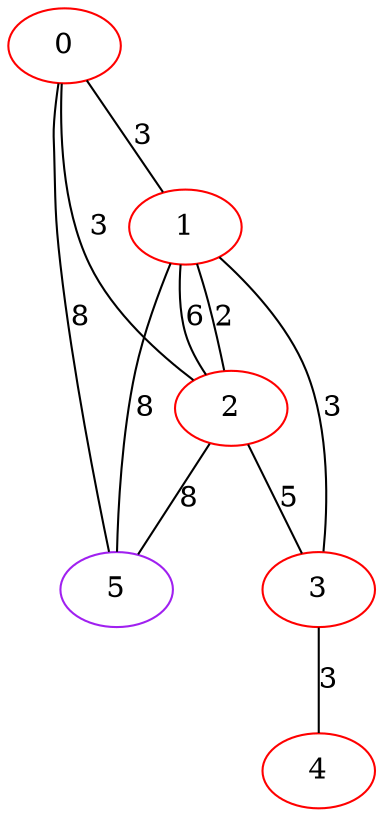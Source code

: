 graph "" {
0 [color=red, weight=1];
1 [color=red, weight=1];
2 [color=red, weight=1];
3 [color=red, weight=1];
4 [color=red, weight=1];
5 [color=purple, weight=4];
0 -- 1  [key=0, label=3];
0 -- 2  [key=0, label=3];
0 -- 5  [key=0, label=8];
1 -- 2  [key=0, label=2];
1 -- 2  [key=1, label=6];
1 -- 3  [key=0, label=3];
1 -- 5  [key=0, label=8];
2 -- 3  [key=0, label=5];
2 -- 5  [key=0, label=8];
3 -- 4  [key=0, label=3];
}
